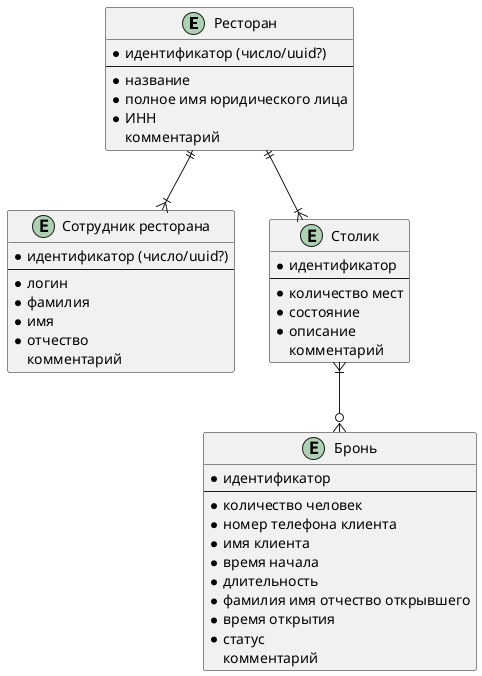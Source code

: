 @startuml Диаграмма сущностей

' title
' [ER diagram] Сущности в проекте "Restobook"
' end title

entity "Ресторан" {
    * идентификатор (число/uuid?)
    --
    * название
    * полное имя юридического лица
    * ИНН
    комментарий
}

entity "Сотрудник ресторана" {
    * идентификатор (число/uuid?)
    --
    * логин
    * фамилия
    * имя
    * отчество
    комментарий
}

entity "Столик" {
    * идентификатор
    --
    * количество мест
    * состояние
    * описание
    комментарий
}

entity "Бронь" {
    * идентификатор
    --
    * количество человек
    * номер телефона клиента
    * имя клиента
    * время начала
    * длительность
    * фамилия имя отчество открывшего
    * время открытия
    * статус
    комментарий
}

"Ресторан" ||--|{ "Сотрудник ресторана"
"Ресторан" ||--|{ "Столик"
"Столик" }|--o{ "Бронь"

@enduml